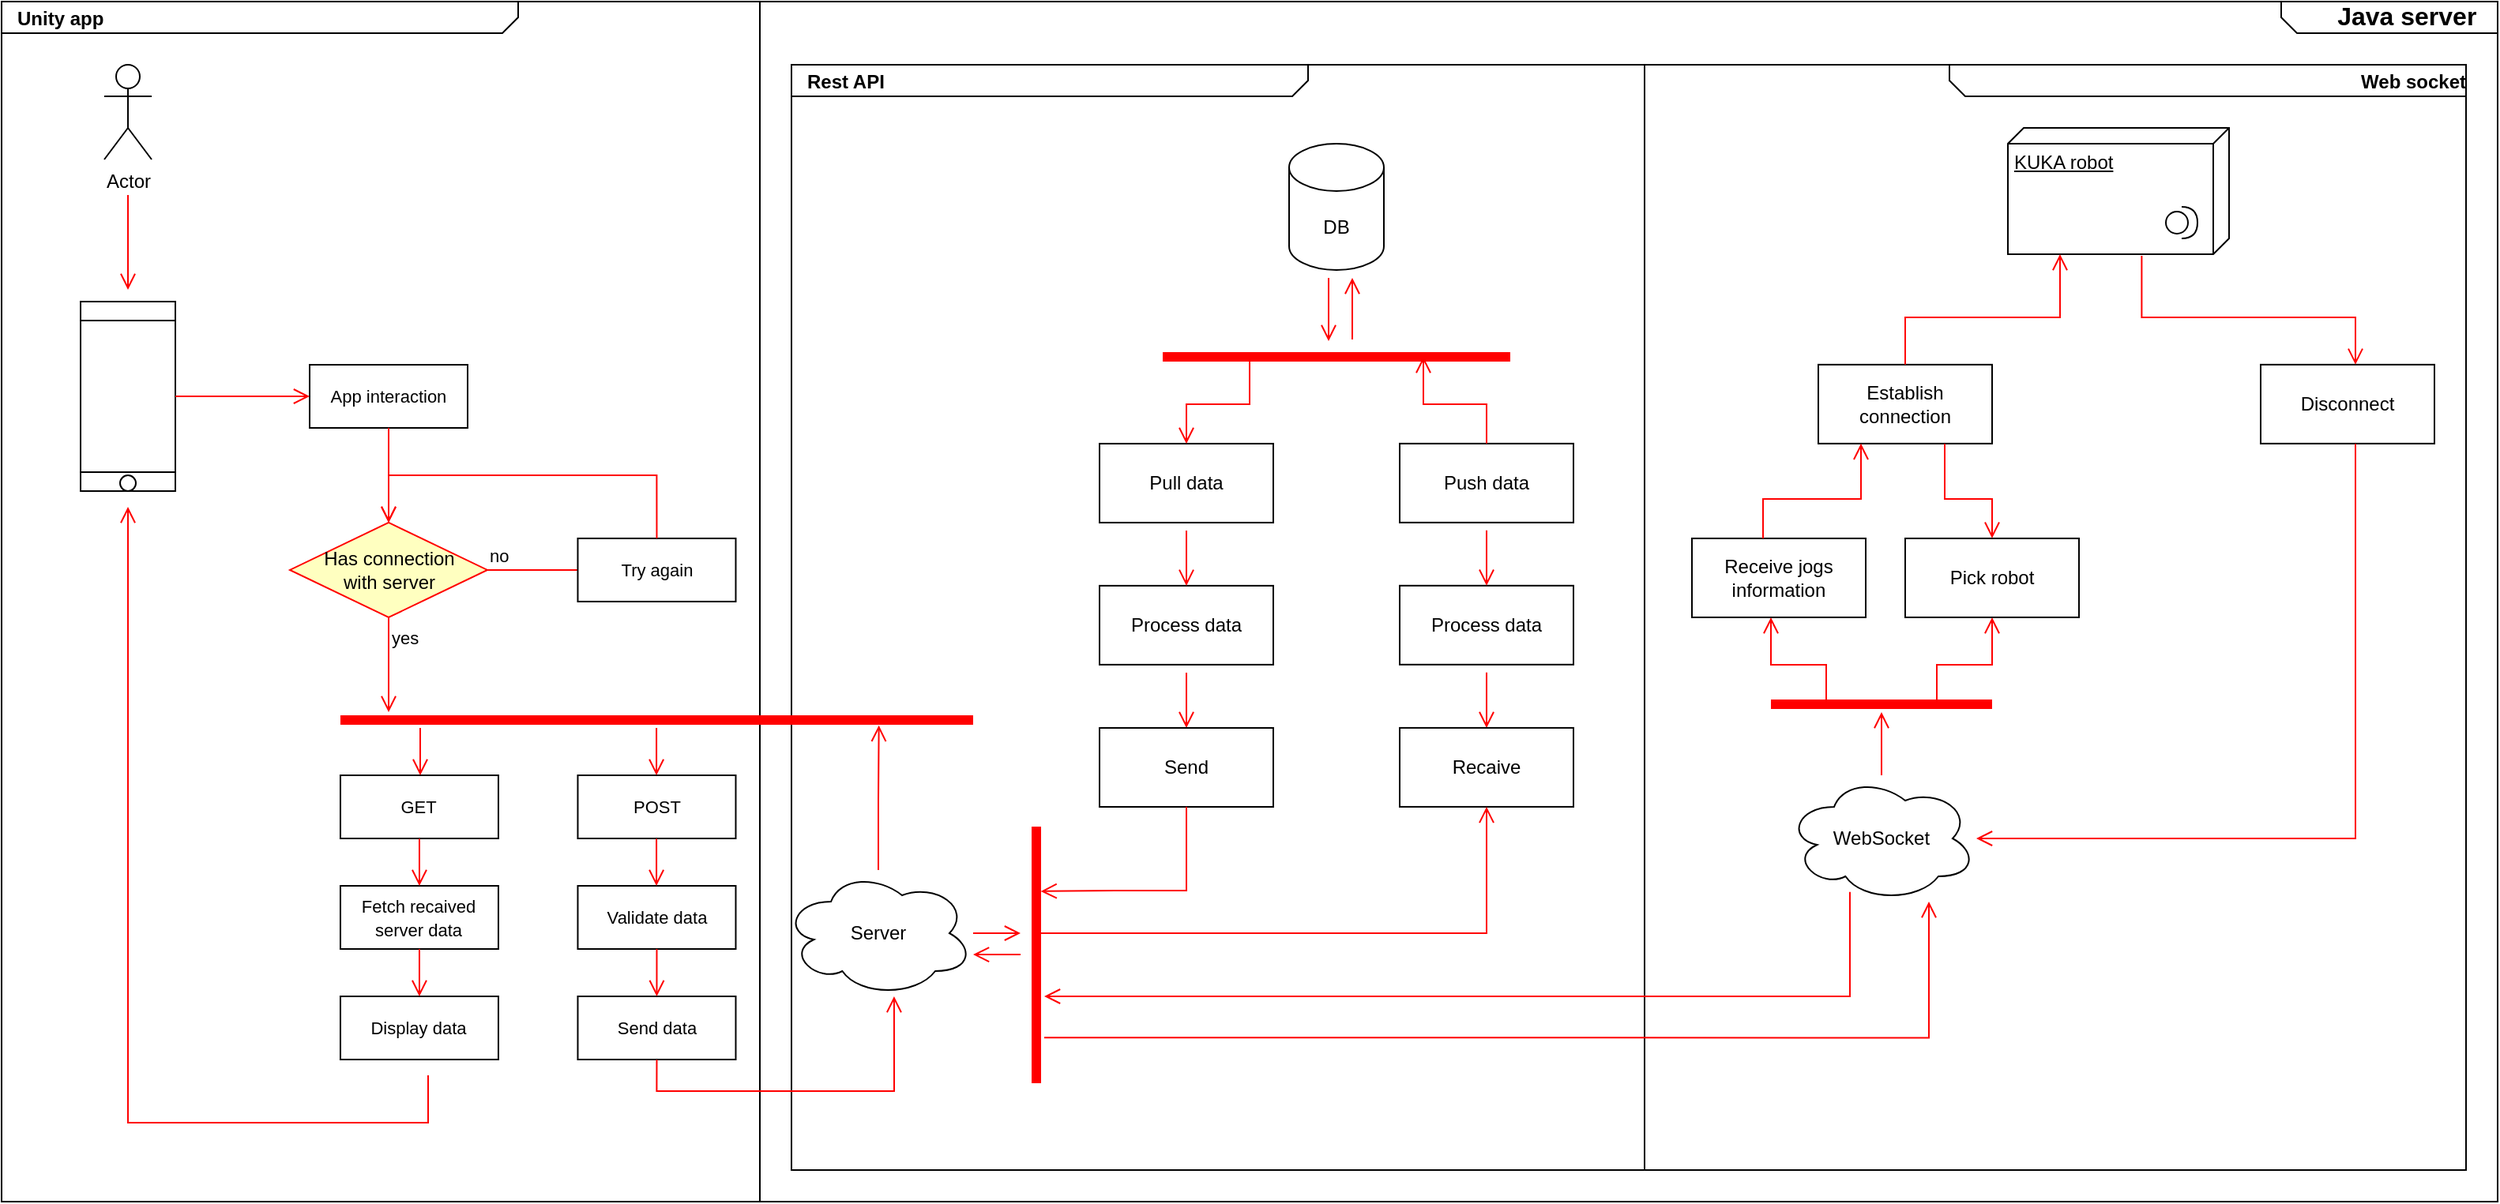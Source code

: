 <mxfile version="22.0.3" type="device">
  <diagram name="Page-1" id="929967ad-93f9-6ef4-fab6-5d389245f69c">
    <mxGraphModel dx="778" dy="466" grid="1" gridSize="10" guides="1" tooltips="1" connect="1" arrows="1" fold="1" page="1" pageScale="1.5" pageWidth="1169" pageHeight="826" background="none" math="0" shadow="0">
      <root>
        <mxCell id="0" style=";html=1;" />
        <mxCell id="1" style=";html=1;" parent="0" />
        <mxCell id="9udk0VQv1rr5wXuwZwFQ-116" value="&lt;p style=&quot;margin: 4px 0px 0px 10px;&quot;&gt;&lt;b&gt;Web socket&lt;/b&gt;&lt;/p&gt;" style="html=1;strokeWidth=1;shape=mxgraph.sysml.package;html=1;overflow=fill;whiteSpace=wrap;fillColor=none;gradientColor=none;fontSize=12;align=right;labelX=327.64;flipH=1;flipV=0;" parent="1" vertex="1">
          <mxGeometry x="1120" y="240" width="520" height="700" as="geometry" />
        </mxCell>
        <mxCell id="9udk0VQv1rr5wXuwZwFQ-115" value="&lt;p style=&quot;margin: 0px ; margin-top: 4px ; margin-left: 10px ; text-align: left&quot;&gt;&lt;b&gt;Rest API&lt;/b&gt;&lt;/p&gt;" style="html=1;strokeWidth=1;shape=mxgraph.sysml.package;html=1;overflow=fill;whiteSpace=wrap;fillColor=none;gradientColor=none;fontSize=12;align=center;labelX=327.64;" parent="1" vertex="1">
          <mxGeometry x="580" y="240" width="540" height="700" as="geometry" />
        </mxCell>
        <mxCell id="9udk0VQv1rr5wXuwZwFQ-114" value="&lt;p style=&quot;margin: 4px 0px 0px 10px; line-height: 100%;&quot;&gt;&lt;b&gt;&lt;font style=&quot;font-size: 16px;&quot;&gt;Java server&amp;nbsp; &amp;nbsp;&lt;/font&gt;&lt;/b&gt;&lt;/p&gt;" style="html=1;strokeWidth=1;shape=mxgraph.sysml.package;html=1;overflow=fill;whiteSpace=wrap;fillColor=none;gradientColor=none;fontSize=12;align=right;labelX=137.97;direction=east;flipH=1;verticalAlign=top;" parent="1" vertex="1">
          <mxGeometry x="560" y="200" width="1100" height="760" as="geometry" />
        </mxCell>
        <mxCell id="1672d66443f91eb5-1" value="&lt;p style=&quot;margin: 0px ; margin-top: 4px ; margin-left: 10px ; text-align: left&quot;&gt;&lt;b&gt;Unity app&lt;/b&gt;&lt;/p&gt;" style="html=1;strokeWidth=1;shape=mxgraph.sysml.package;html=1;overflow=fill;whiteSpace=wrap;fillColor=none;gradientColor=none;fontSize=12;align=center;labelX=327.64;" parent="1" vertex="1">
          <mxGeometry x="80" y="200" width="480" height="760" as="geometry" />
        </mxCell>
        <mxCell id="9udk0VQv1rr5wXuwZwFQ-2" value="" style="edgeStyle=orthogonalEdgeStyle;html=1;verticalAlign=bottom;endArrow=open;endSize=8;strokeColor=#ff0000;rounded=0;" parent="1" edge="1">
          <mxGeometry relative="1" as="geometry">
            <mxPoint x="160" y="382.5" as="targetPoint" />
            <mxPoint x="160.0" y="322.5" as="sourcePoint" />
          </mxGeometry>
        </mxCell>
        <mxCell id="9udk0VQv1rr5wXuwZwFQ-4" value="" style="shape=process;whiteSpace=wrap;html=1;backgroundOutline=1;rotation=90;" parent="1" vertex="1">
          <mxGeometry x="100" y="420" width="120" height="60" as="geometry" />
        </mxCell>
        <mxCell id="9udk0VQv1rr5wXuwZwFQ-5" value="" style="ellipse;whiteSpace=wrap;html=1;" parent="1" vertex="1">
          <mxGeometry x="155" y="500" width="10" height="10" as="geometry" />
        </mxCell>
        <mxCell id="9udk0VQv1rr5wXuwZwFQ-6" value="Actor" style="shape=umlActor;verticalLabelPosition=bottom;verticalAlign=top;html=1;outlineConnect=0;" parent="1" vertex="1">
          <mxGeometry x="145" y="240" width="30" height="60" as="geometry" />
        </mxCell>
        <mxCell id="9udk0VQv1rr5wXuwZwFQ-9" value="&lt;span style=&quot;font-size: 11px;&quot;&gt;App interaction&lt;/span&gt;" style="html=1;whiteSpace=wrap;" parent="1" vertex="1">
          <mxGeometry x="275" y="430" width="100" height="40" as="geometry" />
        </mxCell>
        <mxCell id="9udk0VQv1rr5wXuwZwFQ-11" value="Has connection&lt;br&gt;with server" style="rhombus;whiteSpace=wrap;html=1;fontColor=#000000;fillColor=#ffffc0;strokeColor=#ff0000;" parent="1" vertex="1">
          <mxGeometry x="262.5" y="529.97" width="125" height="60" as="geometry" />
        </mxCell>
        <mxCell id="9udk0VQv1rr5wXuwZwFQ-12" value="no" style="edgeStyle=orthogonalEdgeStyle;html=1;align=left;verticalAlign=bottom;endArrow=open;endSize=8;strokeColor=#ff0000;rounded=0;" parent="1" source="9udk0VQv1rr5wXuwZwFQ-11" edge="1">
          <mxGeometry x="-1" relative="1" as="geometry">
            <mxPoint x="455" y="559.97" as="targetPoint" />
          </mxGeometry>
        </mxCell>
        <mxCell id="9udk0VQv1rr5wXuwZwFQ-13" value="yes" style="edgeStyle=orthogonalEdgeStyle;html=1;align=left;verticalAlign=top;endArrow=open;endSize=8;strokeColor=#ff0000;rounded=0;entryX=0.5;entryY=0;entryDx=0;entryDy=0;" parent="1" source="9udk0VQv1rr5wXuwZwFQ-11" edge="1">
          <mxGeometry x="-1" relative="1" as="geometry">
            <mxPoint x="325" y="649.97" as="targetPoint" />
            <Array as="points">
              <mxPoint x="325" y="650" />
            </Array>
          </mxGeometry>
        </mxCell>
        <mxCell id="9udk0VQv1rr5wXuwZwFQ-14" value="" style="edgeStyle=orthogonalEdgeStyle;html=1;align=left;verticalAlign=bottom;endArrow=open;endSize=8;strokeColor=#ff0000;rounded=0;exitX=0.5;exitY=0;exitDx=0;exitDy=0;" parent="1" source="9udk0VQv1rr5wXuwZwFQ-4" edge="1">
          <mxGeometry x="-1" relative="1" as="geometry">
            <mxPoint x="275" y="450" as="targetPoint" />
            <mxPoint x="365" y="460" as="sourcePoint" />
          </mxGeometry>
        </mxCell>
        <mxCell id="oDtudXI_Nti72POKvFmC-3" value="" style="edgeStyle=orthogonalEdgeStyle;shape=connector;rounded=0;orthogonalLoop=1;jettySize=auto;html=1;labelBackgroundColor=default;strokeColor=#ff0000;align=left;verticalAlign=bottom;fontFamily=Helvetica;fontSize=11;fontColor=default;endArrow=open;endSize=8;targetPerimeterSpacing=5;sourcePerimeterSpacing=5;" edge="1" parent="1">
          <mxGeometry relative="1" as="geometry">
            <mxPoint x="920.0" y="375.0" as="sourcePoint" />
            <mxPoint x="920.0" y="415" as="targetPoint" />
            <Array as="points">
              <mxPoint x="920" y="400" />
              <mxPoint x="920" y="400" />
            </Array>
          </mxGeometry>
        </mxCell>
        <mxCell id="9udk0VQv1rr5wXuwZwFQ-17" value="DB" style="shape=cylinder3;whiteSpace=wrap;html=1;boundedLbl=1;backgroundOutline=1;size=15;" parent="1" vertex="1">
          <mxGeometry x="895" y="290" width="60" height="80" as="geometry" />
        </mxCell>
        <mxCell id="9udk0VQv1rr5wXuwZwFQ-18" value="Server" style="ellipse;shape=cloud;whiteSpace=wrap;html=1;" parent="1" vertex="1">
          <mxGeometry x="575" y="750" width="120" height="80" as="geometry" />
        </mxCell>
        <mxCell id="9udk0VQv1rr5wXuwZwFQ-21" value="&lt;span style=&quot;font-size: 11px;&quot;&gt;Try again&lt;/span&gt;" style="html=1;whiteSpace=wrap;" parent="1" vertex="1">
          <mxGeometry x="444.74" y="539.97" width="100" height="40" as="geometry" />
        </mxCell>
        <mxCell id="9udk0VQv1rr5wXuwZwFQ-36" value="" style="edgeStyle=orthogonalEdgeStyle;html=1;align=left;verticalAlign=bottom;endArrow=open;endSize=8;strokeColor=#ff0000;rounded=0;exitX=0.5;exitY=1;exitDx=0;exitDy=0;" parent="1" source="9udk0VQv1rr5wXuwZwFQ-9" edge="1">
          <mxGeometry x="-1" relative="1" as="geometry">
            <mxPoint x="325" y="530" as="targetPoint" />
            <mxPoint x="200" y="460" as="sourcePoint" />
          </mxGeometry>
        </mxCell>
        <mxCell id="9udk0VQv1rr5wXuwZwFQ-41" value="" style="shape=line;html=1;strokeWidth=6;strokeColor=#ff0000;" parent="1" vertex="1">
          <mxGeometry x="294.48" y="650" width="400.52" height="10" as="geometry" />
        </mxCell>
        <mxCell id="9udk0VQv1rr5wXuwZwFQ-43" value="&lt;span style=&quot;font-size: 11px;&quot;&gt;Fetch recaived&lt;br&gt;server data&lt;/span&gt;" style="html=1;whiteSpace=wrap;" parent="1" vertex="1">
          <mxGeometry x="294.48" y="760" width="100" height="40" as="geometry" />
        </mxCell>
        <mxCell id="9udk0VQv1rr5wXuwZwFQ-44" value="&lt;span style=&quot;font-size: 11px;&quot;&gt;Display data&lt;/span&gt;" style="html=1;whiteSpace=wrap;" parent="1" vertex="1">
          <mxGeometry x="294.48" y="830" width="100" height="40" as="geometry" />
        </mxCell>
        <mxCell id="9udk0VQv1rr5wXuwZwFQ-45" value="" style="edgeStyle=orthogonalEdgeStyle;html=1;align=left;verticalAlign=bottom;endArrow=open;endSize=8;strokeColor=#ff0000;rounded=0;exitX=0.5;exitY=1;exitDx=0;exitDy=0;entryX=0.5;entryY=0;entryDx=0;entryDy=0;" parent="1" source="9udk0VQv1rr5wXuwZwFQ-43" target="9udk0VQv1rr5wXuwZwFQ-44" edge="1">
          <mxGeometry x="-1" relative="1" as="geometry">
            <mxPoint x="484.48" y="680" as="targetPoint" />
            <mxPoint x="419.48" y="680" as="sourcePoint" />
          </mxGeometry>
        </mxCell>
        <mxCell id="9udk0VQv1rr5wXuwZwFQ-46" value="&lt;span style=&quot;font-size: 11px;&quot;&gt;Validate data&lt;/span&gt;" style="html=1;whiteSpace=wrap;" parent="1" vertex="1">
          <mxGeometry x="444.74" y="760" width="100" height="40" as="geometry" />
        </mxCell>
        <mxCell id="9udk0VQv1rr5wXuwZwFQ-47" value="&lt;span style=&quot;font-size: 11px;&quot;&gt;Send data&lt;/span&gt;" style="html=1;whiteSpace=wrap;" parent="1" vertex="1">
          <mxGeometry x="444.74" y="830" width="100" height="40" as="geometry" />
        </mxCell>
        <mxCell id="9udk0VQv1rr5wXuwZwFQ-48" value="" style="edgeStyle=orthogonalEdgeStyle;html=1;align=left;verticalAlign=bottom;endArrow=open;endSize=8;strokeColor=#ff0000;rounded=0;exitX=0.5;exitY=1;exitDx=0;exitDy=0;entryX=0.5;entryY=0;entryDx=0;entryDy=0;" parent="1" source="9udk0VQv1rr5wXuwZwFQ-46" target="9udk0VQv1rr5wXuwZwFQ-47" edge="1">
          <mxGeometry x="-1" relative="1" as="geometry">
            <mxPoint x="634.74" y="680" as="targetPoint" />
            <mxPoint x="569.74" y="680" as="sourcePoint" />
          </mxGeometry>
        </mxCell>
        <mxCell id="9udk0VQv1rr5wXuwZwFQ-49" value="&lt;span style=&quot;font-size: 11px;&quot;&gt;GET&lt;/span&gt;" style="html=1;whiteSpace=wrap;" parent="1" vertex="1">
          <mxGeometry x="294.48" y="690" width="100" height="40" as="geometry" />
        </mxCell>
        <mxCell id="9udk0VQv1rr5wXuwZwFQ-50" value="&lt;span style=&quot;font-size: 11px;&quot;&gt;POST&lt;/span&gt;" style="html=1;whiteSpace=wrap;" parent="1" vertex="1">
          <mxGeometry x="444.74" y="690" width="100" height="40" as="geometry" />
        </mxCell>
        <mxCell id="9udk0VQv1rr5wXuwZwFQ-51" value="" style="edgeStyle=orthogonalEdgeStyle;html=1;align=left;verticalAlign=top;endArrow=open;endSize=8;strokeColor=#ff0000;rounded=0;entryX=0.5;entryY=0;entryDx=0;entryDy=0;exitX=0.5;exitY=1;exitDx=0;exitDy=0;" parent="1" source="9udk0VQv1rr5wXuwZwFQ-49" target="9udk0VQv1rr5wXuwZwFQ-43" edge="1">
          <mxGeometry x="-1" relative="1" as="geometry">
            <mxPoint x="444.48" y="659.97" as="targetPoint" />
            <mxPoint x="444.48" y="600" as="sourcePoint" />
            <Array as="points" />
          </mxGeometry>
        </mxCell>
        <mxCell id="9udk0VQv1rr5wXuwZwFQ-52" value="" style="edgeStyle=orthogonalEdgeStyle;html=1;align=left;verticalAlign=top;endArrow=open;endSize=8;strokeColor=#ff0000;rounded=0;entryX=0.5;entryY=0;entryDx=0;entryDy=0;exitX=0.5;exitY=1;exitDx=0;exitDy=0;" parent="1" edge="1">
          <mxGeometry x="-1" relative="1" as="geometry">
            <mxPoint x="494.54" y="760" as="targetPoint" />
            <mxPoint x="494.54" y="730" as="sourcePoint" />
            <Array as="points" />
          </mxGeometry>
        </mxCell>
        <mxCell id="9udk0VQv1rr5wXuwZwFQ-56" value="" style="edgeStyle=orthogonalEdgeStyle;html=1;verticalAlign=bottom;endArrow=open;endSize=8;strokeColor=#ff0000;rounded=0;" parent="1" edge="1">
          <mxGeometry relative="1" as="geometry">
            <mxPoint x="345" y="690" as="targetPoint" />
            <mxPoint x="345" y="660" as="sourcePoint" />
          </mxGeometry>
        </mxCell>
        <mxCell id="9udk0VQv1rr5wXuwZwFQ-57" value="" style="edgeStyle=orthogonalEdgeStyle;html=1;verticalAlign=bottom;endArrow=open;endSize=8;strokeColor=#ff0000;rounded=0;" parent="1" edge="1">
          <mxGeometry relative="1" as="geometry">
            <mxPoint x="494.54" y="690" as="targetPoint" />
            <mxPoint x="494.54" y="660" as="sourcePoint" />
          </mxGeometry>
        </mxCell>
        <mxCell id="9udk0VQv1rr5wXuwZwFQ-58" value="" style="edgeStyle=orthogonalEdgeStyle;html=1;verticalAlign=bottom;endArrow=open;endSize=8;strokeColor=#ff0000;rounded=0;entryX=0.851;entryY=0.843;entryDx=0;entryDy=0;entryPerimeter=0;" parent="1" source="9udk0VQv1rr5wXuwZwFQ-18" target="9udk0VQv1rr5wXuwZwFQ-41" edge="1">
          <mxGeometry relative="1" as="geometry">
            <mxPoint x="634.71" y="710" as="targetPoint" />
            <mxPoint x="634.71" y="740" as="sourcePoint" />
          </mxGeometry>
        </mxCell>
        <mxCell id="oDtudXI_Nti72POKvFmC-10" style="edgeStyle=orthogonalEdgeStyle;shape=connector;rounded=0;orthogonalLoop=1;jettySize=auto;html=1;entryX=0.5;entryY=0;entryDx=0;entryDy=0;labelBackgroundColor=default;strokeColor=#ff0000;align=left;verticalAlign=bottom;fontFamily=Helvetica;fontSize=11;fontColor=default;endArrow=open;endSize=8;sourcePerimeterSpacing=5;targetPerimeterSpacing=5;" edge="1" parent="1" source="9udk0VQv1rr5wXuwZwFQ-62" target="9udk0VQv1rr5wXuwZwFQ-63">
          <mxGeometry relative="1" as="geometry" />
        </mxCell>
        <mxCell id="9udk0VQv1rr5wXuwZwFQ-62" value="Process data" style="html=1;whiteSpace=wrap;" parent="1" vertex="1">
          <mxGeometry x="775" y="569.94" width="110" height="50" as="geometry" />
        </mxCell>
        <mxCell id="9udk0VQv1rr5wXuwZwFQ-63" value="Send" style="html=1;whiteSpace=wrap;" parent="1" vertex="1">
          <mxGeometry x="775" y="660" width="110" height="50" as="geometry" />
        </mxCell>
        <mxCell id="9udk0VQv1rr5wXuwZwFQ-66" value="" style="edgeStyle=orthogonalEdgeStyle;html=1;align=left;verticalAlign=bottom;endArrow=open;endSize=8;strokeColor=#ff0000;rounded=0;exitX=0.5;exitY=1;exitDx=0;exitDy=0;entryX=0.583;entryY=1;entryDx=0;entryDy=0;entryPerimeter=0;" parent="1" source="9udk0VQv1rr5wXuwZwFQ-47" target="9udk0VQv1rr5wXuwZwFQ-18" edge="1">
          <mxGeometry x="-1" relative="1" as="geometry">
            <mxPoint x="505" y="840" as="targetPoint" />
            <mxPoint x="505" y="810" as="sourcePoint" />
            <Array as="points">
              <mxPoint x="495" y="890" />
              <mxPoint x="645" y="890" />
            </Array>
          </mxGeometry>
        </mxCell>
        <mxCell id="9udk0VQv1rr5wXuwZwFQ-70" value="" style="shape=line;html=1;strokeWidth=6;strokeColor=#ff0000;rotation=-90;" parent="1" vertex="1">
          <mxGeometry x="653.75" y="798.75" width="162.5" height="10" as="geometry" />
        </mxCell>
        <mxCell id="9udk0VQv1rr5wXuwZwFQ-74" value="" style="edgeStyle=orthogonalEdgeStyle;html=1;verticalAlign=bottom;endArrow=open;endSize=8;strokeColor=#ff0000;rounded=0;exitX=0.5;exitY=1;exitDx=0;exitDy=0;entryX=0.748;entryY=0.781;entryDx=0;entryDy=0;entryPerimeter=0;" parent="1" source="9udk0VQv1rr5wXuwZwFQ-63" target="9udk0VQv1rr5wXuwZwFQ-70" edge="1">
          <mxGeometry relative="1" as="geometry">
            <mxPoint x="755" y="770" as="targetPoint" />
            <mxPoint x="645" y="760" as="sourcePoint" />
            <Array as="points">
              <mxPoint x="830" y="763" />
              <mxPoint x="785" y="763" />
            </Array>
          </mxGeometry>
        </mxCell>
        <mxCell id="9udk0VQv1rr5wXuwZwFQ-76" value="" style="edgeStyle=orthogonalEdgeStyle;html=1;verticalAlign=bottom;endArrow=open;endSize=8;strokeColor=#ff0000;rounded=0;startArrow=none;startFill=0;" parent="1" source="9udk0VQv1rr5wXuwZwFQ-18" edge="1">
          <mxGeometry relative="1" as="geometry">
            <mxPoint x="725" y="790" as="targetPoint" />
            <mxPoint x="715" y="870" as="sourcePoint" />
          </mxGeometry>
        </mxCell>
        <mxCell id="oDtudXI_Nti72POKvFmC-8" style="shape=connector;rounded=0;orthogonalLoop=1;jettySize=auto;html=1;entryX=0.5;entryY=0;entryDx=0;entryDy=0;labelBackgroundColor=default;strokeColor=#ff0000;align=left;verticalAlign=bottom;fontFamily=Helvetica;fontSize=11;fontColor=default;endArrow=open;endSize=8;sourcePerimeterSpacing=5;targetPerimeterSpacing=5;jumpStyle=none;endFill=1;" edge="1" parent="1" source="9udk0VQv1rr5wXuwZwFQ-77" target="9udk0VQv1rr5wXuwZwFQ-62">
          <mxGeometry relative="1" as="geometry" />
        </mxCell>
        <mxCell id="9udk0VQv1rr5wXuwZwFQ-77" value="Pull data" style="html=1;whiteSpace=wrap;" parent="1" vertex="1">
          <mxGeometry x="775" y="479.97" width="110" height="50" as="geometry" />
        </mxCell>
        <mxCell id="oDtudXI_Nti72POKvFmC-5" style="edgeStyle=orthogonalEdgeStyle;shape=connector;rounded=0;orthogonalLoop=1;jettySize=auto;html=1;exitX=0.25;exitY=0.5;exitDx=0;exitDy=0;exitPerimeter=0;entryX=0.5;entryY=0;entryDx=0;entryDy=0;labelBackgroundColor=default;strokeColor=#ff0000;align=left;verticalAlign=bottom;fontFamily=Helvetica;fontSize=11;fontColor=default;endArrow=open;endSize=8;sourcePerimeterSpacing=5;targetPerimeterSpacing=5;" edge="1" parent="1" source="9udk0VQv1rr5wXuwZwFQ-79" target="9udk0VQv1rr5wXuwZwFQ-77">
          <mxGeometry relative="1" as="geometry" />
        </mxCell>
        <mxCell id="9udk0VQv1rr5wXuwZwFQ-79" value="" style="shape=line;html=1;strokeWidth=6;strokeColor=#ff0000;" parent="1" vertex="1">
          <mxGeometry x="815" y="420" width="220" height="10" as="geometry" />
        </mxCell>
        <mxCell id="oDtudXI_Nti72POKvFmC-11" style="edgeStyle=orthogonalEdgeStyle;shape=connector;rounded=0;orthogonalLoop=1;jettySize=auto;html=1;entryX=0.5;entryY=0;entryDx=0;entryDy=0;labelBackgroundColor=default;strokeColor=#ff0000;align=left;verticalAlign=bottom;fontFamily=Helvetica;fontSize=11;fontColor=default;endArrow=open;endSize=8;sourcePerimeterSpacing=5;targetPerimeterSpacing=5;" edge="1" parent="1" source="9udk0VQv1rr5wXuwZwFQ-82" target="9udk0VQv1rr5wXuwZwFQ-83">
          <mxGeometry relative="1" as="geometry" />
        </mxCell>
        <mxCell id="9udk0VQv1rr5wXuwZwFQ-82" value="Process data" style="html=1;whiteSpace=wrap;" parent="1" vertex="1">
          <mxGeometry x="965" y="569.9" width="110" height="50" as="geometry" />
        </mxCell>
        <mxCell id="9udk0VQv1rr5wXuwZwFQ-83" value="Recaive" style="html=1;whiteSpace=wrap;" parent="1" vertex="1">
          <mxGeometry x="965" y="659.96" width="110" height="50" as="geometry" />
        </mxCell>
        <mxCell id="oDtudXI_Nti72POKvFmC-9" style="edgeStyle=orthogonalEdgeStyle;shape=connector;rounded=0;orthogonalLoop=1;jettySize=auto;html=1;entryX=0.5;entryY=0;entryDx=0;entryDy=0;labelBackgroundColor=default;strokeColor=#ff0000;align=left;verticalAlign=bottom;fontFamily=Helvetica;fontSize=11;fontColor=default;endArrow=open;endSize=8;sourcePerimeterSpacing=5;targetPerimeterSpacing=5;" edge="1" parent="1" source="9udk0VQv1rr5wXuwZwFQ-86" target="9udk0VQv1rr5wXuwZwFQ-82">
          <mxGeometry relative="1" as="geometry" />
        </mxCell>
        <mxCell id="9udk0VQv1rr5wXuwZwFQ-86" value="Push data" style="html=1;whiteSpace=wrap;" parent="1" vertex="1">
          <mxGeometry x="965" y="479.93" width="110" height="50" as="geometry" />
        </mxCell>
        <mxCell id="9udk0VQv1rr5wXuwZwFQ-87" value="" style="html=1;verticalAlign=bottom;endArrow=open;endSize=8;strokeColor=#ff0000;rounded=0;exitX=0.5;exitY=0;exitDx=0;exitDy=0;edgeStyle=orthogonalEdgeStyle;entryX=0.75;entryY=0.5;entryDx=0;entryDy=0;entryPerimeter=0;" parent="1" source="9udk0VQv1rr5wXuwZwFQ-86" target="9udk0VQv1rr5wXuwZwFQ-79" edge="1">
          <mxGeometry relative="1" as="geometry">
            <mxPoint x="880" y="435" as="targetPoint" />
            <mxPoint x="839.71" y="489.97" as="sourcePoint" />
          </mxGeometry>
        </mxCell>
        <mxCell id="9udk0VQv1rr5wXuwZwFQ-88" value="" style="edgeStyle=orthogonalEdgeStyle;html=1;verticalAlign=bottom;endArrow=open;endSize=8;strokeColor=#ff0000;rounded=0;exitX=0.412;exitY=0.667;exitDx=0;exitDy=0;entryX=0.5;entryY=1;entryDx=0;entryDy=0;exitPerimeter=0;" parent="1" source="9udk0VQv1rr5wXuwZwFQ-70" target="9udk0VQv1rr5wXuwZwFQ-83" edge="1">
          <mxGeometry relative="1" as="geometry">
            <mxPoint x="840" y="720" as="targetPoint" />
            <mxPoint x="748" y="780" as="sourcePoint" />
            <Array as="points">
              <mxPoint x="737" y="790" />
              <mxPoint x="1020" y="790" />
            </Array>
          </mxGeometry>
        </mxCell>
        <mxCell id="9udk0VQv1rr5wXuwZwFQ-90" value="KUKA robot" style="verticalAlign=top;align=left;spacingTop=8;spacingLeft=2;spacingRight=12;shape=cube;size=10;direction=south;fontStyle=4;html=1;whiteSpace=wrap;" parent="1" vertex="1">
          <mxGeometry x="1350" y="280" width="140" height="80" as="geometry" />
        </mxCell>
        <mxCell id="9udk0VQv1rr5wXuwZwFQ-91" value="" style="shape=providedRequiredInterface;html=1;verticalLabelPosition=bottom;sketch=0;" parent="1" vertex="1">
          <mxGeometry x="1450" y="330" width="20" height="20" as="geometry" />
        </mxCell>
        <mxCell id="9udk0VQv1rr5wXuwZwFQ-92" value="WebSocket" style="ellipse;shape=cloud;whiteSpace=wrap;html=1;" parent="1" vertex="1">
          <mxGeometry x="1210" y="690" width="120" height="80" as="geometry" />
        </mxCell>
        <mxCell id="9udk0VQv1rr5wXuwZwFQ-93" value="Receive jogs&lt;br&gt;information" style="html=1;whiteSpace=wrap;" parent="1" vertex="1">
          <mxGeometry x="1150" y="539.97" width="110" height="50" as="geometry" />
        </mxCell>
        <mxCell id="9udk0VQv1rr5wXuwZwFQ-94" value="Establish&lt;br&gt;connection" style="html=1;whiteSpace=wrap;" parent="1" vertex="1">
          <mxGeometry x="1230" y="429.93" width="110" height="50" as="geometry" />
        </mxCell>
        <mxCell id="9udk0VQv1rr5wXuwZwFQ-95" value="Disconnect" style="html=1;whiteSpace=wrap;" parent="1" vertex="1">
          <mxGeometry x="1510" y="429.93" width="110" height="50" as="geometry" />
        </mxCell>
        <mxCell id="9udk0VQv1rr5wXuwZwFQ-96" value="Pick robot" style="html=1;whiteSpace=wrap;" parent="1" vertex="1">
          <mxGeometry x="1285" y="539.97" width="110" height="50" as="geometry" />
        </mxCell>
        <mxCell id="9udk0VQv1rr5wXuwZwFQ-97" value="" style="shape=line;html=1;strokeWidth=6;strokeColor=#ff0000;" parent="1" vertex="1">
          <mxGeometry x="1200" y="640" width="140" height="10" as="geometry" />
        </mxCell>
        <mxCell id="9udk0VQv1rr5wXuwZwFQ-99" value="" style="html=1;verticalAlign=bottom;endArrow=open;endSize=8;strokeColor=#ff0000;rounded=0;" parent="1" source="9udk0VQv1rr5wXuwZwFQ-92" target="9udk0VQv1rr5wXuwZwFQ-97" edge="1">
          <mxGeometry relative="1" as="geometry">
            <mxPoint x="1130" y="720" as="targetPoint" />
            <mxPoint x="1260" y="690" as="sourcePoint" />
          </mxGeometry>
        </mxCell>
        <mxCell id="9udk0VQv1rr5wXuwZwFQ-100" value="" style="html=1;verticalAlign=bottom;endArrow=open;endSize=8;strokeColor=#ff0000;rounded=0;edgeStyle=orthogonalEdgeStyle;entryX=0.5;entryY=1;entryDx=0;entryDy=0;exitX=0.75;exitY=0.5;exitDx=0;exitDy=0;exitPerimeter=0;" parent="1" source="9udk0VQv1rr5wXuwZwFQ-97" target="9udk0VQv1rr5wXuwZwFQ-96" edge="1">
          <mxGeometry relative="1" as="geometry">
            <mxPoint x="1280" y="660" as="targetPoint" />
            <mxPoint x="1280" y="700" as="sourcePoint" />
            <Array as="points">
              <mxPoint x="1305" y="620" />
              <mxPoint x="1340" y="620" />
            </Array>
          </mxGeometry>
        </mxCell>
        <mxCell id="9udk0VQv1rr5wXuwZwFQ-101" value="" style="html=1;verticalAlign=bottom;endArrow=open;endSize=8;strokeColor=#ff0000;rounded=0;edgeStyle=orthogonalEdgeStyle;exitX=0.25;exitY=0.5;exitDx=0;exitDy=0;exitPerimeter=0;" parent="1" source="9udk0VQv1rr5wXuwZwFQ-97" edge="1">
          <mxGeometry relative="1" as="geometry">
            <mxPoint x="1200" y="590" as="targetPoint" />
            <mxPoint x="1165" y="650" as="sourcePoint" />
            <Array as="points">
              <mxPoint x="1235" y="620" />
              <mxPoint x="1200" y="620" />
            </Array>
          </mxGeometry>
        </mxCell>
        <mxCell id="9udk0VQv1rr5wXuwZwFQ-103" value="" style="html=1;verticalAlign=bottom;endArrow=open;endSize=8;strokeColor=#ff0000;rounded=0;edgeStyle=orthogonalEdgeStyle;entryX=0.25;entryY=1;entryDx=0;entryDy=0;exitX=0.75;exitY=0.5;exitDx=0;exitDy=0;exitPerimeter=0;" parent="1" target="9udk0VQv1rr5wXuwZwFQ-94" edge="1">
          <mxGeometry relative="1" as="geometry">
            <mxPoint x="1230" y="484.97" as="targetPoint" />
            <mxPoint x="1195" y="539.97" as="sourcePoint" />
            <Array as="points">
              <mxPoint x="1195" y="515" />
              <mxPoint x="1257" y="515" />
              <mxPoint x="1257" y="480" />
            </Array>
          </mxGeometry>
        </mxCell>
        <mxCell id="9udk0VQv1rr5wXuwZwFQ-104" value="" style="html=1;verticalAlign=bottom;endArrow=open;endSize=8;strokeColor=#ff0000;rounded=0;edgeStyle=orthogonalEdgeStyle;entryX=0.25;entryY=1;entryDx=0;entryDy=0;" parent="1" edge="1">
          <mxGeometry relative="1" as="geometry">
            <mxPoint x="1340" y="539.9" as="targetPoint" />
            <mxPoint x="1310" y="480" as="sourcePoint" />
            <Array as="points">
              <mxPoint x="1310" y="480" />
              <mxPoint x="1310" y="515" />
              <mxPoint x="1340" y="515" />
            </Array>
          </mxGeometry>
        </mxCell>
        <mxCell id="9udk0VQv1rr5wXuwZwFQ-105" value="" style="html=1;verticalAlign=bottom;endArrow=open;endSize=8;strokeColor=#ff0000;rounded=0;edgeStyle=orthogonalEdgeStyle;entryX=1;entryY=0.643;entryDx=0;entryDy=0;exitX=0.5;exitY=0;exitDx=0;exitDy=0;entryPerimeter=0;" parent="1" source="9udk0VQv1rr5wXuwZwFQ-94" edge="1">
          <mxGeometry relative="1" as="geometry">
            <mxPoint x="1382.98" y="360" as="targetPoint" />
            <mxPoint x="1270" y="430" as="sourcePoint" />
            <Array as="points">
              <mxPoint x="1285" y="400" />
              <mxPoint x="1383" y="400" />
            </Array>
          </mxGeometry>
        </mxCell>
        <mxCell id="9udk0VQv1rr5wXuwZwFQ-106" value="" style="html=1;verticalAlign=bottom;endArrow=open;endSize=8;strokeColor=#ff0000;rounded=0;edgeStyle=orthogonalEdgeStyle;entryX=1;entryY=0.643;entryDx=0;entryDy=0;entryPerimeter=0;exitX=1.012;exitY=0.395;exitDx=0;exitDy=0;exitPerimeter=0;" parent="1" source="9udk0VQv1rr5wXuwZwFQ-90" edge="1">
          <mxGeometry relative="1" as="geometry">
            <mxPoint x="1570" y="429.93" as="targetPoint" />
            <mxPoint x="1520" y="360" as="sourcePoint" />
            <Array as="points">
              <mxPoint x="1435" y="400" />
              <mxPoint x="1570" y="400" />
            </Array>
          </mxGeometry>
        </mxCell>
        <mxCell id="9udk0VQv1rr5wXuwZwFQ-107" value="" style="html=1;verticalAlign=bottom;endArrow=open;endSize=8;strokeColor=#ff0000;rounded=0;edgeStyle=orthogonalEdgeStyle;exitX=1.012;exitY=0.395;exitDx=0;exitDy=0;exitPerimeter=0;" parent="1" target="9udk0VQv1rr5wXuwZwFQ-92" edge="1">
          <mxGeometry relative="1" as="geometry">
            <mxPoint x="1705" y="548.93" as="targetPoint" />
            <mxPoint x="1570" y="480" as="sourcePoint" />
            <Array as="points">
              <mxPoint x="1570" y="730" />
            </Array>
          </mxGeometry>
        </mxCell>
        <mxCell id="9udk0VQv1rr5wXuwZwFQ-109" value="" style="edgeStyle=orthogonalEdgeStyle;html=1;verticalAlign=bottom;endArrow=open;endSize=8;strokeColor=#ff0000;rounded=0;" parent="1" edge="1">
          <mxGeometry relative="1" as="geometry">
            <mxPoint x="740" y="830" as="targetPoint" />
            <mxPoint x="1249.99" y="763.836" as="sourcePoint" />
            <Array as="points">
              <mxPoint x="1250" y="830" />
              <mxPoint x="748" y="830" />
            </Array>
          </mxGeometry>
        </mxCell>
        <mxCell id="9udk0VQv1rr5wXuwZwFQ-110" value="" style="edgeStyle=orthogonalEdgeStyle;html=1;verticalAlign=bottom;endArrow=open;endSize=8;strokeColor=#ff0000;rounded=0;" parent="1" edge="1">
          <mxGeometry relative="1" as="geometry">
            <mxPoint x="1300" y="770" as="targetPoint" />
            <mxPoint x="740" y="856.16" as="sourcePoint" />
            <Array as="points">
              <mxPoint x="1300" y="856" />
              <mxPoint x="1300" y="770" />
            </Array>
          </mxGeometry>
        </mxCell>
        <mxCell id="9udk0VQv1rr5wXuwZwFQ-111" value="" style="edgeStyle=orthogonalEdgeStyle;html=1;verticalAlign=bottom;endArrow=open;endSize=8;strokeColor=#ff0000;rounded=0;startArrow=none;startFill=0;" parent="1" edge="1">
          <mxGeometry relative="1" as="geometry">
            <mxPoint x="695" y="803.56" as="targetPoint" />
            <mxPoint x="725" y="803.56" as="sourcePoint" />
          </mxGeometry>
        </mxCell>
        <mxCell id="9udk0VQv1rr5wXuwZwFQ-113" value="" style="edgeStyle=orthogonalEdgeStyle;html=1;align=left;verticalAlign=bottom;endArrow=open;endSize=8;strokeColor=#ff0000;rounded=0;exitX=0.5;exitY=1;exitDx=0;exitDy=0;" parent="1" edge="1">
          <mxGeometry x="-1" relative="1" as="geometry">
            <mxPoint x="160" y="520" as="targetPoint" />
            <mxPoint x="350" y="880" as="sourcePoint" />
            <Array as="points">
              <mxPoint x="350" y="910" />
              <mxPoint x="160" y="910" />
            </Array>
          </mxGeometry>
        </mxCell>
        <mxCell id="9udk0VQv1rr5wXuwZwFQ-118" value="" style="edgeStyle=orthogonalEdgeStyle;html=1;align=left;verticalAlign=bottom;endArrow=open;endSize=8;strokeColor=#ff0000;rounded=0;exitX=0.5;exitY=0;exitDx=0;exitDy=0;entryX=0.5;entryY=0;entryDx=0;entryDy=0;" parent="1" source="9udk0VQv1rr5wXuwZwFQ-21" target="9udk0VQv1rr5wXuwZwFQ-11" edge="1">
          <mxGeometry x="-1" relative="1" as="geometry">
            <mxPoint x="544.74" y="504.57" as="targetPoint" />
            <mxPoint x="476.74" y="504.6" as="sourcePoint" />
            <Array as="points">
              <mxPoint x="495" y="500" />
              <mxPoint x="325" y="500" />
            </Array>
          </mxGeometry>
        </mxCell>
        <mxCell id="oDtudXI_Nti72POKvFmC-15" value="" style="shape=connector;rounded=0;orthogonalLoop=1;jettySize=auto;html=1;labelBackgroundColor=default;strokeColor=#ff0000;align=left;verticalAlign=bottom;fontFamily=Helvetica;fontSize=11;fontColor=default;endArrow=open;endSize=8;targetPerimeterSpacing=5;sourcePerimeterSpacing=5;" edge="1" parent="1">
          <mxGeometry relative="1" as="geometry">
            <mxPoint x="935" y="414" as="sourcePoint" />
            <mxPoint x="935" y="375" as="targetPoint" />
          </mxGeometry>
        </mxCell>
      </root>
    </mxGraphModel>
  </diagram>
</mxfile>
